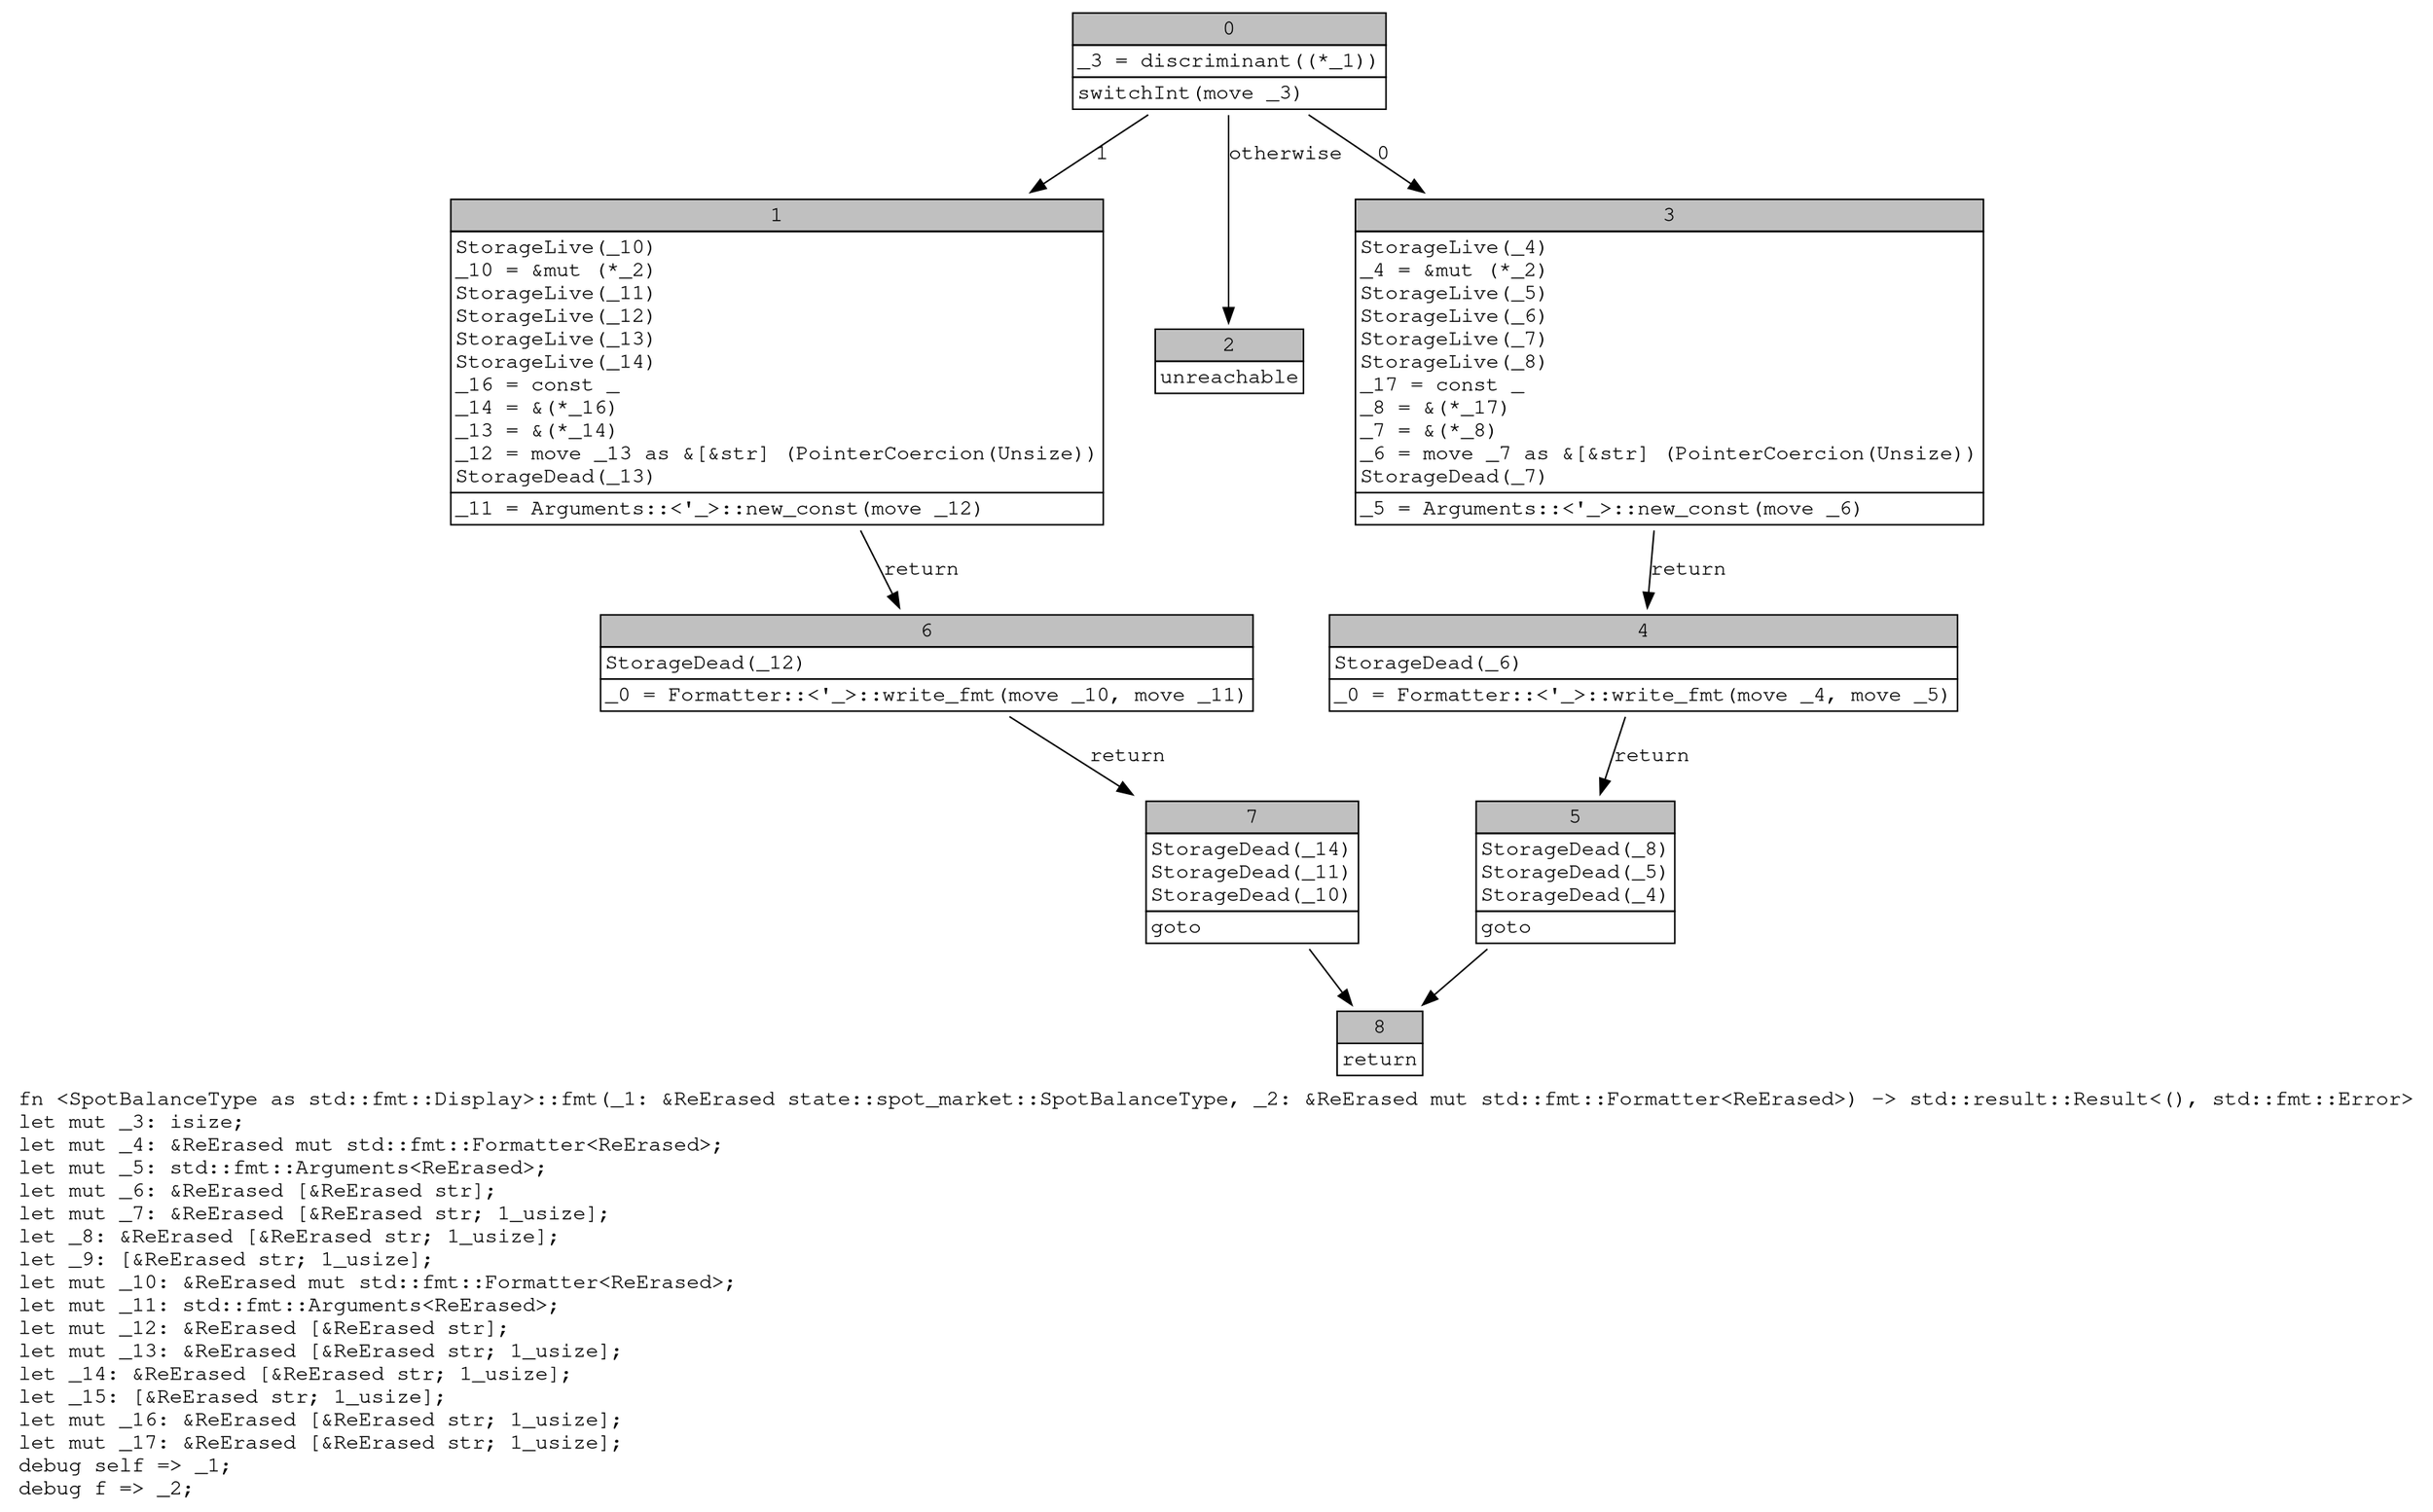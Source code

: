 digraph Mir_0_4097 {
    graph [fontname="Courier, monospace"];
    node [fontname="Courier, monospace"];
    edge [fontname="Courier, monospace"];
    label=<fn &lt;SpotBalanceType as std::fmt::Display&gt;::fmt(_1: &amp;ReErased state::spot_market::SpotBalanceType, _2: &amp;ReErased mut std::fmt::Formatter&lt;ReErased&gt;) -&gt; std::result::Result&lt;(), std::fmt::Error&gt;<br align="left"/>let mut _3: isize;<br align="left"/>let mut _4: &amp;ReErased mut std::fmt::Formatter&lt;ReErased&gt;;<br align="left"/>let mut _5: std::fmt::Arguments&lt;ReErased&gt;;<br align="left"/>let mut _6: &amp;ReErased [&amp;ReErased str];<br align="left"/>let mut _7: &amp;ReErased [&amp;ReErased str; 1_usize];<br align="left"/>let _8: &amp;ReErased [&amp;ReErased str; 1_usize];<br align="left"/>let _9: [&amp;ReErased str; 1_usize];<br align="left"/>let mut _10: &amp;ReErased mut std::fmt::Formatter&lt;ReErased&gt;;<br align="left"/>let mut _11: std::fmt::Arguments&lt;ReErased&gt;;<br align="left"/>let mut _12: &amp;ReErased [&amp;ReErased str];<br align="left"/>let mut _13: &amp;ReErased [&amp;ReErased str; 1_usize];<br align="left"/>let _14: &amp;ReErased [&amp;ReErased str; 1_usize];<br align="left"/>let _15: [&amp;ReErased str; 1_usize];<br align="left"/>let mut _16: &amp;ReErased [&amp;ReErased str; 1_usize];<br align="left"/>let mut _17: &amp;ReErased [&amp;ReErased str; 1_usize];<br align="left"/>debug self =&gt; _1;<br align="left"/>debug f =&gt; _2;<br align="left"/>>;
    bb0__0_4097 [shape="none", label=<<table border="0" cellborder="1" cellspacing="0"><tr><td bgcolor="gray" align="center" colspan="1">0</td></tr><tr><td align="left" balign="left">_3 = discriminant((*_1))<br/></td></tr><tr><td align="left">switchInt(move _3)</td></tr></table>>];
    bb1__0_4097 [shape="none", label=<<table border="0" cellborder="1" cellspacing="0"><tr><td bgcolor="gray" align="center" colspan="1">1</td></tr><tr><td align="left" balign="left">StorageLive(_10)<br/>_10 = &amp;mut (*_2)<br/>StorageLive(_11)<br/>StorageLive(_12)<br/>StorageLive(_13)<br/>StorageLive(_14)<br/>_16 = const _<br/>_14 = &amp;(*_16)<br/>_13 = &amp;(*_14)<br/>_12 = move _13 as &amp;[&amp;str] (PointerCoercion(Unsize))<br/>StorageDead(_13)<br/></td></tr><tr><td align="left">_11 = Arguments::&lt;'_&gt;::new_const(move _12)</td></tr></table>>];
    bb2__0_4097 [shape="none", label=<<table border="0" cellborder="1" cellspacing="0"><tr><td bgcolor="gray" align="center" colspan="1">2</td></tr><tr><td align="left">unreachable</td></tr></table>>];
    bb3__0_4097 [shape="none", label=<<table border="0" cellborder="1" cellspacing="0"><tr><td bgcolor="gray" align="center" colspan="1">3</td></tr><tr><td align="left" balign="left">StorageLive(_4)<br/>_4 = &amp;mut (*_2)<br/>StorageLive(_5)<br/>StorageLive(_6)<br/>StorageLive(_7)<br/>StorageLive(_8)<br/>_17 = const _<br/>_8 = &amp;(*_17)<br/>_7 = &amp;(*_8)<br/>_6 = move _7 as &amp;[&amp;str] (PointerCoercion(Unsize))<br/>StorageDead(_7)<br/></td></tr><tr><td align="left">_5 = Arguments::&lt;'_&gt;::new_const(move _6)</td></tr></table>>];
    bb4__0_4097 [shape="none", label=<<table border="0" cellborder="1" cellspacing="0"><tr><td bgcolor="gray" align="center" colspan="1">4</td></tr><tr><td align="left" balign="left">StorageDead(_6)<br/></td></tr><tr><td align="left">_0 = Formatter::&lt;'_&gt;::write_fmt(move _4, move _5)</td></tr></table>>];
    bb5__0_4097 [shape="none", label=<<table border="0" cellborder="1" cellspacing="0"><tr><td bgcolor="gray" align="center" colspan="1">5</td></tr><tr><td align="left" balign="left">StorageDead(_8)<br/>StorageDead(_5)<br/>StorageDead(_4)<br/></td></tr><tr><td align="left">goto</td></tr></table>>];
    bb6__0_4097 [shape="none", label=<<table border="0" cellborder="1" cellspacing="0"><tr><td bgcolor="gray" align="center" colspan="1">6</td></tr><tr><td align="left" balign="left">StorageDead(_12)<br/></td></tr><tr><td align="left">_0 = Formatter::&lt;'_&gt;::write_fmt(move _10, move _11)</td></tr></table>>];
    bb7__0_4097 [shape="none", label=<<table border="0" cellborder="1" cellspacing="0"><tr><td bgcolor="gray" align="center" colspan="1">7</td></tr><tr><td align="left" balign="left">StorageDead(_14)<br/>StorageDead(_11)<br/>StorageDead(_10)<br/></td></tr><tr><td align="left">goto</td></tr></table>>];
    bb8__0_4097 [shape="none", label=<<table border="0" cellborder="1" cellspacing="0"><tr><td bgcolor="gray" align="center" colspan="1">8</td></tr><tr><td align="left">return</td></tr></table>>];
    bb0__0_4097 -> bb3__0_4097 [label="0"];
    bb0__0_4097 -> bb1__0_4097 [label="1"];
    bb0__0_4097 -> bb2__0_4097 [label="otherwise"];
    bb1__0_4097 -> bb6__0_4097 [label="return"];
    bb3__0_4097 -> bb4__0_4097 [label="return"];
    bb4__0_4097 -> bb5__0_4097 [label="return"];
    bb5__0_4097 -> bb8__0_4097 [label=""];
    bb6__0_4097 -> bb7__0_4097 [label="return"];
    bb7__0_4097 -> bb8__0_4097 [label=""];
}
